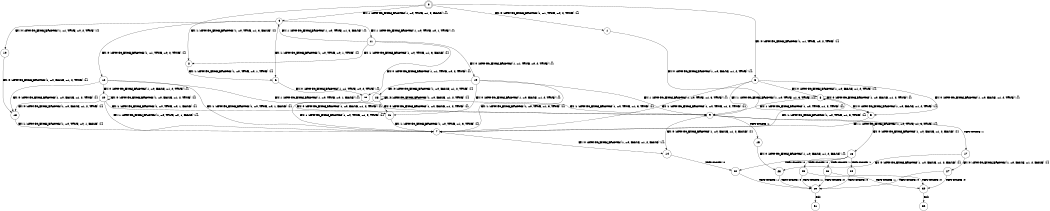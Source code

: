digraph BCG {
size = "7, 10.5";
center = TRUE;
node [shape = circle];
0 [peripheries = 2];
0 -> 1 [label = "EX !0 !ATOMIC_EXCH_BRANCH (1, +1, TRUE, +0, 2, TRUE) !{}"];
0 -> 2 [label = "EX !1 !ATOMIC_EXCH_BRANCH (1, +0, TRUE, +1, 3, FALSE) !{}"];
0 -> 3 [label = "EX !0 !ATOMIC_EXCH_BRANCH (1, +1, TRUE, +0, 2, TRUE) !{}"];
0 -> 4 [label = "EX !1 !ATOMIC_EXCH_BRANCH (1, +0, TRUE, +1, 3, FALSE) !{}"];
1 -> 5 [label = "EX !0 !ATOMIC_EXCH_BRANCH (1, +0, FALSE, +1, 2, TRUE) !{}"];
2 -> 6 [label = "EX !1 !ATOMIC_EXCH_BRANCH (1, +0, TRUE, +0, 1, TRUE) !{}"];
3 -> 5 [label = "EX !0 !ATOMIC_EXCH_BRANCH (1, +0, FALSE, +1, 2, TRUE) !{}"];
3 -> 7 [label = "EX !1 !ATOMIC_EXCH_BRANCH (1, +0, TRUE, +1, 3, TRUE) !{}"];
3 -> 8 [label = "EX !0 !ATOMIC_EXCH_BRANCH (1, +0, FALSE, +1, 2, TRUE) !{}"];
3 -> 9 [label = "EX !1 !ATOMIC_EXCH_BRANCH (1, +0, TRUE, +1, 3, TRUE) !{}"];
4 -> 6 [label = "EX !1 !ATOMIC_EXCH_BRANCH (1, +0, TRUE, +0, 1, TRUE) !{}"];
4 -> 10 [label = "EX !0 !ATOMIC_EXCH_BRANCH (1, +1, TRUE, +0, 2, TRUE) !{}"];
4 -> 11 [label = "EX !1 !ATOMIC_EXCH_BRANCH (1, +0, TRUE, +0, 1, TRUE) !{}"];
4 -> 12 [label = "EX !0 !ATOMIC_EXCH_BRANCH (1, +1, TRUE, +0, 2, TRUE) !{}"];
5 -> 7 [label = "EX !1 !ATOMIC_EXCH_BRANCH (1, +0, TRUE, +1, 3, TRUE) !{}"];
6 -> 13 [label = "EX !0 !ATOMIC_EXCH_BRANCH (1, +1, TRUE, +0, 2, TRUE) !{}"];
7 -> 14 [label = "EX !0 !ATOMIC_EXCH_BRANCH (1, +0, FALSE, +1, 2, FALSE) !{}"];
8 -> 5 [label = "EX !0 !ATOMIC_EXCH_BRANCH (1, +0, FALSE, +1, 2, TRUE) !{}"];
8 -> 7 [label = "EX !1 !ATOMIC_EXCH_BRANCH (1, +0, TRUE, +1, 3, TRUE) !{}"];
8 -> 8 [label = "EX !0 !ATOMIC_EXCH_BRANCH (1, +0, FALSE, +1, 2, TRUE) !{}"];
8 -> 9 [label = "EX !1 !ATOMIC_EXCH_BRANCH (1, +0, TRUE, +1, 3, TRUE) !{}"];
9 -> 14 [label = "EX !0 !ATOMIC_EXCH_BRANCH (1, +0, FALSE, +1, 2, FALSE) !{}"];
9 -> 15 [label = "TERMINATE !1"];
9 -> 16 [label = "EX !0 !ATOMIC_EXCH_BRANCH (1, +0, FALSE, +1, 2, FALSE) !{}"];
9 -> 17 [label = "TERMINATE !1"];
10 -> 18 [label = "EX !0 !ATOMIC_EXCH_BRANCH (1, +0, FALSE, +1, 2, TRUE) !{}"];
11 -> 2 [label = "EX !1 !ATOMIC_EXCH_BRANCH (1, +0, TRUE, +1, 3, FALSE) !{}"];
11 -> 13 [label = "EX !0 !ATOMIC_EXCH_BRANCH (1, +1, TRUE, +0, 2, TRUE) !{}"];
11 -> 4 [label = "EX !1 !ATOMIC_EXCH_BRANCH (1, +0, TRUE, +1, 3, FALSE) !{}"];
11 -> 19 [label = "EX !0 !ATOMIC_EXCH_BRANCH (1, +1, TRUE, +0, 2, TRUE) !{}"];
12 -> 18 [label = "EX !0 !ATOMIC_EXCH_BRANCH (1, +0, FALSE, +1, 2, TRUE) !{}"];
12 -> 7 [label = "EX !1 !ATOMIC_EXCH_BRANCH (1, +0, TRUE, +0, 1, FALSE) !{}"];
12 -> 20 [label = "EX !0 !ATOMIC_EXCH_BRANCH (1, +0, FALSE, +1, 2, TRUE) !{}"];
12 -> 9 [label = "EX !1 !ATOMIC_EXCH_BRANCH (1, +0, TRUE, +0, 1, FALSE) !{}"];
13 -> 21 [label = "EX !0 !ATOMIC_EXCH_BRANCH (1, +0, FALSE, +1, 2, TRUE) !{}"];
14 -> 22 [label = "TERMINATE !0"];
15 -> 23 [label = "EX !0 !ATOMIC_EXCH_BRANCH (1, +0, FALSE, +1, 2, FALSE) !{}"];
16 -> 22 [label = "TERMINATE !0"];
16 -> 24 [label = "TERMINATE !1"];
16 -> 25 [label = "TERMINATE !0"];
16 -> 26 [label = "TERMINATE !1"];
17 -> 23 [label = "EX !0 !ATOMIC_EXCH_BRANCH (1, +0, FALSE, +1, 2, FALSE) !{}"];
17 -> 27 [label = "EX !0 !ATOMIC_EXCH_BRANCH (1, +0, FALSE, +1, 2, FALSE) !{}"];
18 -> 7 [label = "EX !1 !ATOMIC_EXCH_BRANCH (1, +0, TRUE, +0, 1, FALSE) !{}"];
19 -> 21 [label = "EX !0 !ATOMIC_EXCH_BRANCH (1, +0, FALSE, +1, 2, TRUE) !{}"];
19 -> 7 [label = "EX !1 !ATOMIC_EXCH_BRANCH (1, +0, TRUE, +1, 3, TRUE) !{}"];
19 -> 28 [label = "EX !0 !ATOMIC_EXCH_BRANCH (1, +0, FALSE, +1, 2, TRUE) !{}"];
19 -> 9 [label = "EX !1 !ATOMIC_EXCH_BRANCH (1, +0, TRUE, +1, 3, TRUE) !{}"];
20 -> 18 [label = "EX !0 !ATOMIC_EXCH_BRANCH (1, +0, FALSE, +1, 2, TRUE) !{}"];
20 -> 7 [label = "EX !1 !ATOMIC_EXCH_BRANCH (1, +0, TRUE, +0, 1, FALSE) !{}"];
20 -> 20 [label = "EX !0 !ATOMIC_EXCH_BRANCH (1, +0, FALSE, +1, 2, TRUE) !{}"];
20 -> 9 [label = "EX !1 !ATOMIC_EXCH_BRANCH (1, +0, TRUE, +0, 1, FALSE) !{}"];
21 -> 7 [label = "EX !1 !ATOMIC_EXCH_BRANCH (1, +0, TRUE, +1, 3, TRUE) !{}"];
22 -> 29 [label = "TERMINATE !1"];
23 -> 29 [label = "TERMINATE !0"];
24 -> 29 [label = "TERMINATE !0"];
25 -> 29 [label = "TERMINATE !1"];
25 -> 30 [label = "TERMINATE !1"];
26 -> 29 [label = "TERMINATE !0"];
26 -> 30 [label = "TERMINATE !0"];
27 -> 29 [label = "TERMINATE !0"];
27 -> 30 [label = "TERMINATE !0"];
28 -> 21 [label = "EX !0 !ATOMIC_EXCH_BRANCH (1, +0, FALSE, +1, 2, TRUE) !{}"];
28 -> 7 [label = "EX !1 !ATOMIC_EXCH_BRANCH (1, +0, TRUE, +1, 3, TRUE) !{}"];
28 -> 28 [label = "EX !0 !ATOMIC_EXCH_BRANCH (1, +0, FALSE, +1, 2, TRUE) !{}"];
28 -> 9 [label = "EX !1 !ATOMIC_EXCH_BRANCH (1, +0, TRUE, +1, 3, TRUE) !{}"];
29 -> 31 [label = "exit"];
30 -> 32 [label = "exit"];
}
